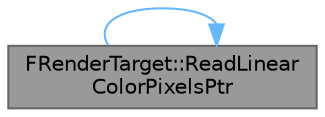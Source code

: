 digraph "FRenderTarget::ReadLinearColorPixelsPtr"
{
 // INTERACTIVE_SVG=YES
 // LATEX_PDF_SIZE
  bgcolor="transparent";
  edge [fontname=Helvetica,fontsize=10,labelfontname=Helvetica,labelfontsize=10];
  node [fontname=Helvetica,fontsize=10,shape=box,height=0.2,width=0.4];
  rankdir="LR";
  Node1 [id="Node000001",label="FRenderTarget::ReadLinear\lColorPixelsPtr",height=0.2,width=0.4,color="gray40", fillcolor="grey60", style="filled", fontcolor="black",tooltip="Reads the render target's displayed pixels into the given color buffer."];
  Node1 -> Node1 [id="edge1_Node000001_Node000001",color="steelblue1",style="solid",tooltip=" "];
}
